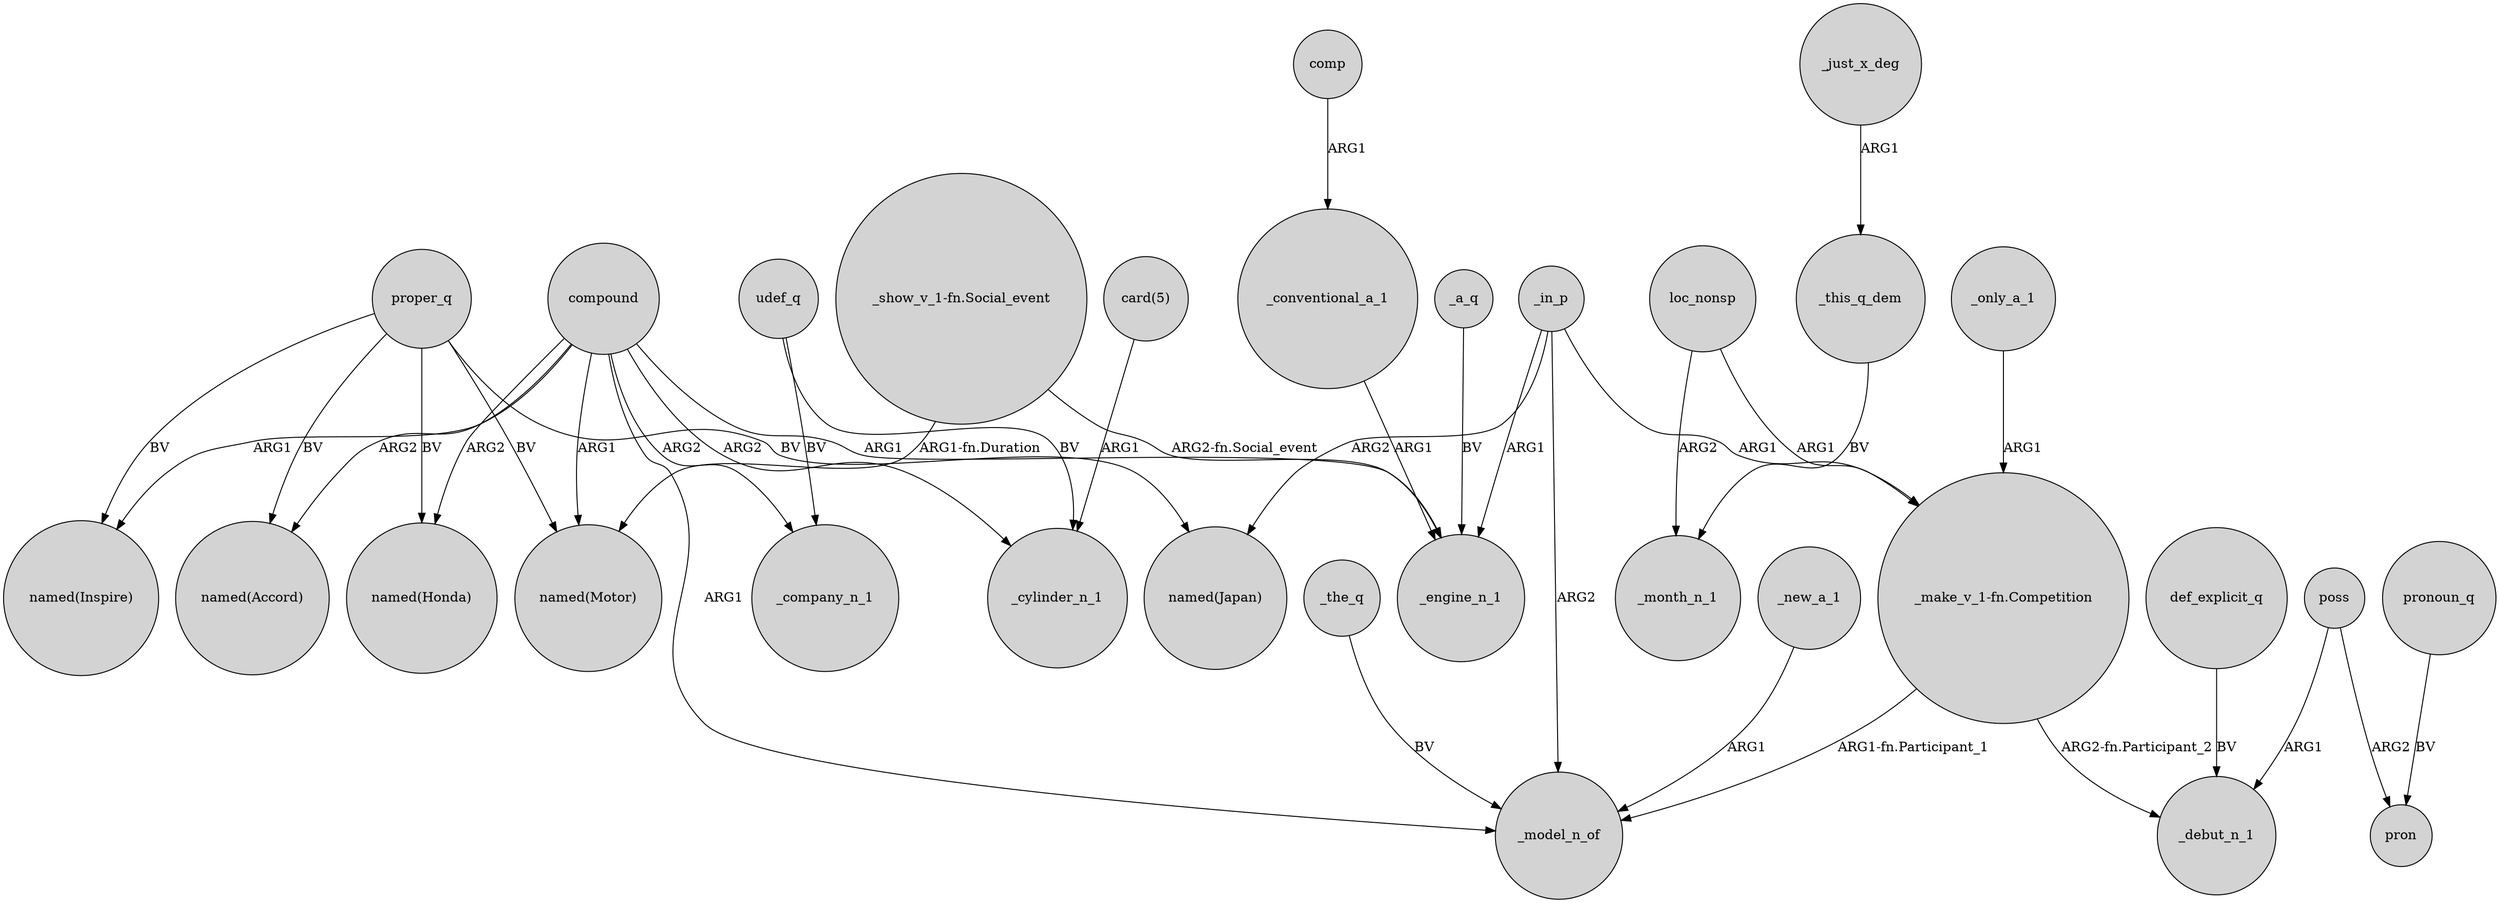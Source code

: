 digraph {
	node [shape=circle style=filled]
	proper_q -> "named(Inspire)" [label=BV]
	_just_x_deg -> _this_q_dem [label=ARG1]
	compound -> "named(Honda)" [label=ARG2]
	_in_p -> "_make_v_1-fn.Competition" [label=ARG1]
	_in_p -> _model_n_of [label=ARG2]
	compound -> _engine_n_1 [label=ARG1]
	compound -> _company_n_1 [label=ARG2]
	udef_q -> _company_n_1 [label=BV]
	compound -> "named(Inspire)" [label=ARG1]
	"_show_v_1-fn.Social_event" -> _engine_n_1 [label="ARG2-fn.Social_event"]
	_only_a_1 -> "_make_v_1-fn.Competition" [label=ARG1]
	compound -> _model_n_of [label=ARG1]
	proper_q -> "named(Motor)" [label=BV]
	_the_q -> _model_n_of [label=BV]
	proper_q -> "named(Accord)" [label=BV]
	_in_p -> _engine_n_1 [label=ARG1]
	def_explicit_q -> _debut_n_1 [label=BV]
	_new_a_1 -> _model_n_of [label=ARG1]
	loc_nonsp -> _month_n_1 [label=ARG2]
	compound -> _cylinder_n_1 [label=ARG2]
	pronoun_q -> pron [label=BV]
	poss -> pron [label=ARG2]
	_conventional_a_1 -> _engine_n_1 [label=ARG1]
	"_show_v_1-fn.Social_event" -> "named(Motor)" [label="ARG1-fn.Duration"]
	comp -> _conventional_a_1 [label=ARG1]
	udef_q -> _cylinder_n_1 [label=BV]
	proper_q -> "named(Japan)" [label=BV]
	"card(5)" -> _cylinder_n_1 [label=ARG1]
	compound -> "named(Accord)" [label=ARG2]
	_this_q_dem -> _month_n_1 [label=BV]
	_a_q -> _engine_n_1 [label=BV]
	proper_q -> "named(Honda)" [label=BV]
	_in_p -> "named(Japan)" [label=ARG2]
	poss -> _debut_n_1 [label=ARG1]
	"_make_v_1-fn.Competition" -> _debut_n_1 [label="ARG2-fn.Participant_2"]
	"_make_v_1-fn.Competition" -> _model_n_of [label="ARG1-fn.Participant_1"]
	compound -> "named(Motor)" [label=ARG1]
	loc_nonsp -> "_make_v_1-fn.Competition" [label=ARG1]
}
